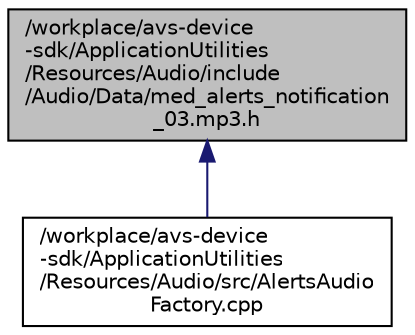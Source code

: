 digraph "/workplace/avs-device-sdk/ApplicationUtilities/Resources/Audio/include/Audio/Data/med_alerts_notification_03.mp3.h"
{
 // LATEX_PDF_SIZE
  edge [fontname="Helvetica",fontsize="10",labelfontname="Helvetica",labelfontsize="10"];
  node [fontname="Helvetica",fontsize="10",shape=record];
  Node1 [label="/workplace/avs-device\l-sdk/ApplicationUtilities\l/Resources/Audio/include\l/Audio/Data/med_alerts_notification\l_03.mp3.h",height=0.2,width=0.4,color="black", fillcolor="grey75", style="filled", fontcolor="black",tooltip=" "];
  Node1 -> Node2 [dir="back",color="midnightblue",fontsize="10",style="solid",fontname="Helvetica"];
  Node2 [label="/workplace/avs-device\l-sdk/ApplicationUtilities\l/Resources/Audio/src/AlertsAudio\lFactory.cpp",height=0.2,width=0.4,color="black", fillcolor="white", style="filled",URL="$_alerts_audio_factory_8cpp.html",tooltip=" "];
}
